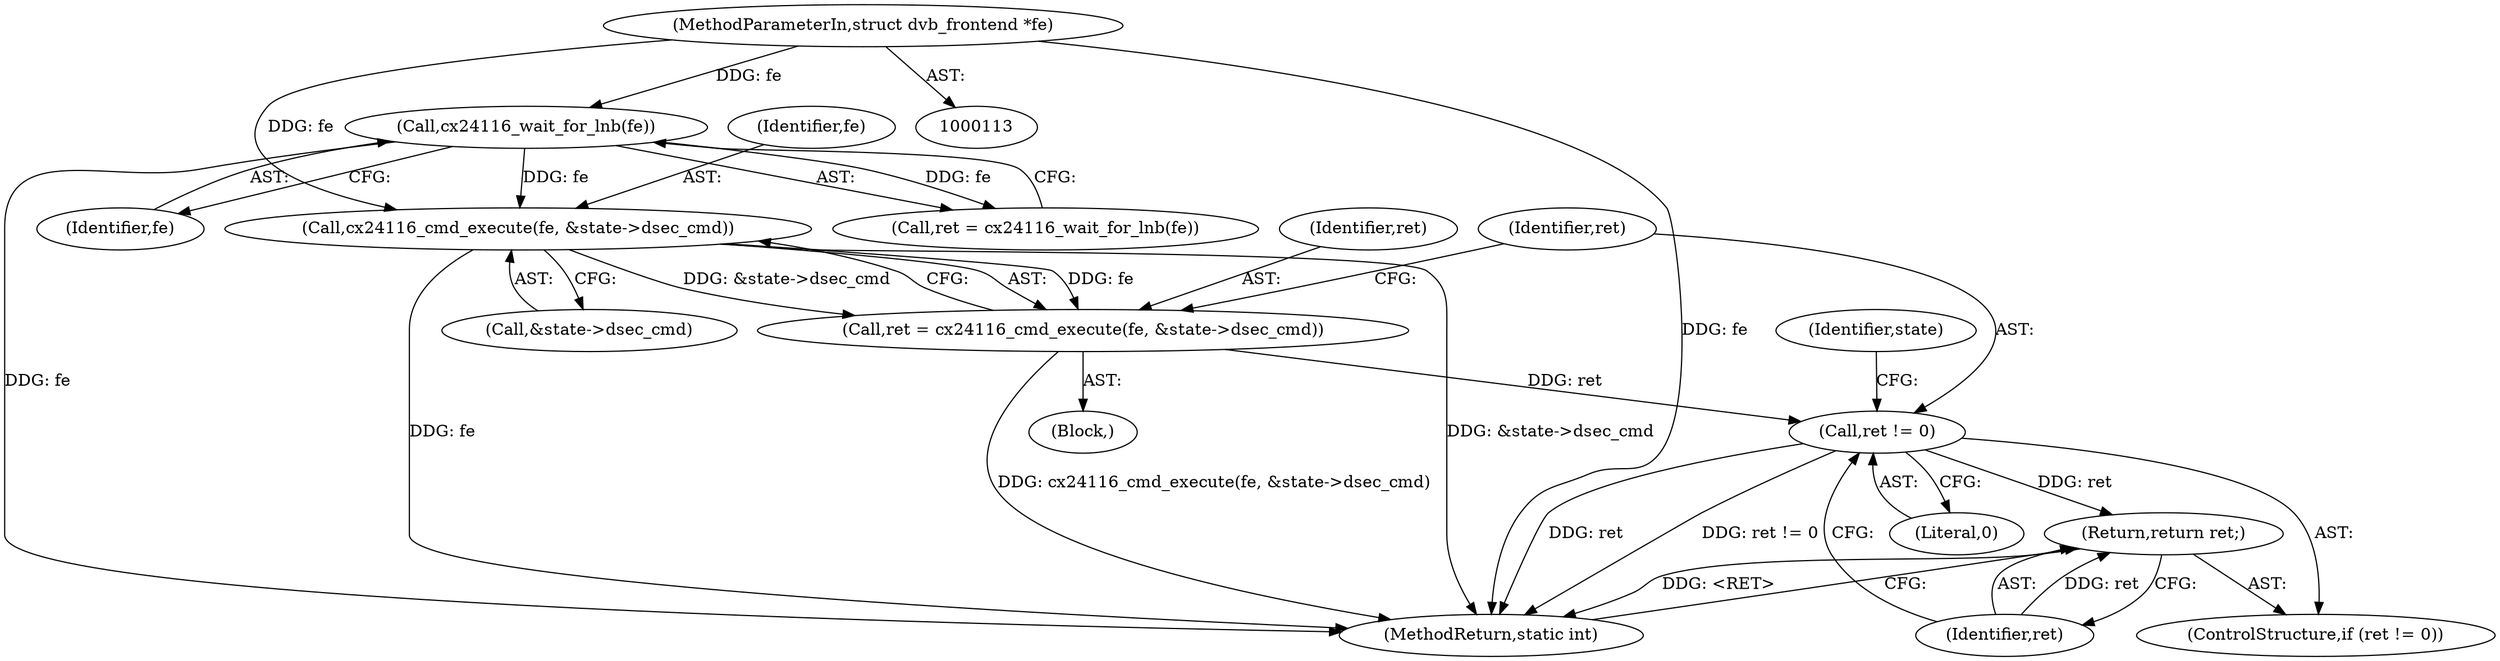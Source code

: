 digraph "0_linux_1fa2337a315a2448c5434f41e00d56b01a22283c@pointer" {
"1000294" [label="(Call,cx24116_cmd_execute(fe, &state->dsec_cmd))"];
"1000282" [label="(Call,cx24116_wait_for_lnb(fe))"];
"1000114" [label="(MethodParameterIn,struct dvb_frontend *fe)"];
"1000292" [label="(Call,ret = cx24116_cmd_execute(fe, &state->dsec_cmd))"];
"1000301" [label="(Call,ret != 0)"];
"1000304" [label="(Return,return ret;)"];
"1000303" [label="(Literal,0)"];
"1000280" [label="(Call,ret = cx24116_wait_for_lnb(fe))"];
"1000300" [label="(ControlStructure,if (ret != 0))"];
"1000304" [label="(Return,return ret;)"];
"1000325" [label="(MethodReturn,static int)"];
"1000301" [label="(Call,ret != 0)"];
"1000282" [label="(Call,cx24116_wait_for_lnb(fe))"];
"1000312" [label="(Identifier,state)"];
"1000295" [label="(Identifier,fe)"];
"1000296" [label="(Call,&state->dsec_cmd)"];
"1000116" [label="(Block,)"];
"1000302" [label="(Identifier,ret)"];
"1000305" [label="(Identifier,ret)"];
"1000292" [label="(Call,ret = cx24116_cmd_execute(fe, &state->dsec_cmd))"];
"1000283" [label="(Identifier,fe)"];
"1000293" [label="(Identifier,ret)"];
"1000294" [label="(Call,cx24116_cmd_execute(fe, &state->dsec_cmd))"];
"1000114" [label="(MethodParameterIn,struct dvb_frontend *fe)"];
"1000294" -> "1000292"  [label="AST: "];
"1000294" -> "1000296"  [label="CFG: "];
"1000295" -> "1000294"  [label="AST: "];
"1000296" -> "1000294"  [label="AST: "];
"1000292" -> "1000294"  [label="CFG: "];
"1000294" -> "1000325"  [label="DDG: &state->dsec_cmd"];
"1000294" -> "1000325"  [label="DDG: fe"];
"1000294" -> "1000292"  [label="DDG: fe"];
"1000294" -> "1000292"  [label="DDG: &state->dsec_cmd"];
"1000282" -> "1000294"  [label="DDG: fe"];
"1000114" -> "1000294"  [label="DDG: fe"];
"1000282" -> "1000280"  [label="AST: "];
"1000282" -> "1000283"  [label="CFG: "];
"1000283" -> "1000282"  [label="AST: "];
"1000280" -> "1000282"  [label="CFG: "];
"1000282" -> "1000325"  [label="DDG: fe"];
"1000282" -> "1000280"  [label="DDG: fe"];
"1000114" -> "1000282"  [label="DDG: fe"];
"1000114" -> "1000113"  [label="AST: "];
"1000114" -> "1000325"  [label="DDG: fe"];
"1000292" -> "1000116"  [label="AST: "];
"1000293" -> "1000292"  [label="AST: "];
"1000302" -> "1000292"  [label="CFG: "];
"1000292" -> "1000325"  [label="DDG: cx24116_cmd_execute(fe, &state->dsec_cmd)"];
"1000292" -> "1000301"  [label="DDG: ret"];
"1000301" -> "1000300"  [label="AST: "];
"1000301" -> "1000303"  [label="CFG: "];
"1000302" -> "1000301"  [label="AST: "];
"1000303" -> "1000301"  [label="AST: "];
"1000305" -> "1000301"  [label="CFG: "];
"1000312" -> "1000301"  [label="CFG: "];
"1000301" -> "1000325"  [label="DDG: ret != 0"];
"1000301" -> "1000325"  [label="DDG: ret"];
"1000301" -> "1000304"  [label="DDG: ret"];
"1000304" -> "1000300"  [label="AST: "];
"1000304" -> "1000305"  [label="CFG: "];
"1000305" -> "1000304"  [label="AST: "];
"1000325" -> "1000304"  [label="CFG: "];
"1000304" -> "1000325"  [label="DDG: <RET>"];
"1000305" -> "1000304"  [label="DDG: ret"];
}
